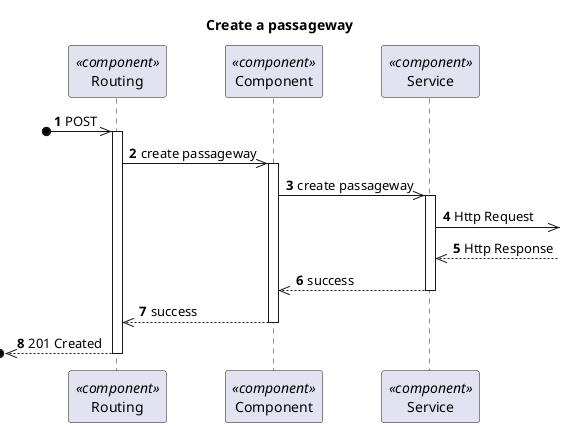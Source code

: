 @startuml Process View - Level 3 - Create a passageway

autonumber
skinparam packageStyle rect

title Create a passageway

participant "Routing" as routing <<component>>
participant "Component" as comp <<component>>
participant "Service" as service <<component>>

?o->> routing : POST
activate routing
routing ->> comp : create passageway

activate comp
comp ->> service : create passageway

activate service
service ->> : Http Request
service <<-- : Http Response

service -->> comp : success
deactivate service

comp -->> routing : success
deactivate comp

?o<<-- routing : 201 Created
deactivate routing

@enduml